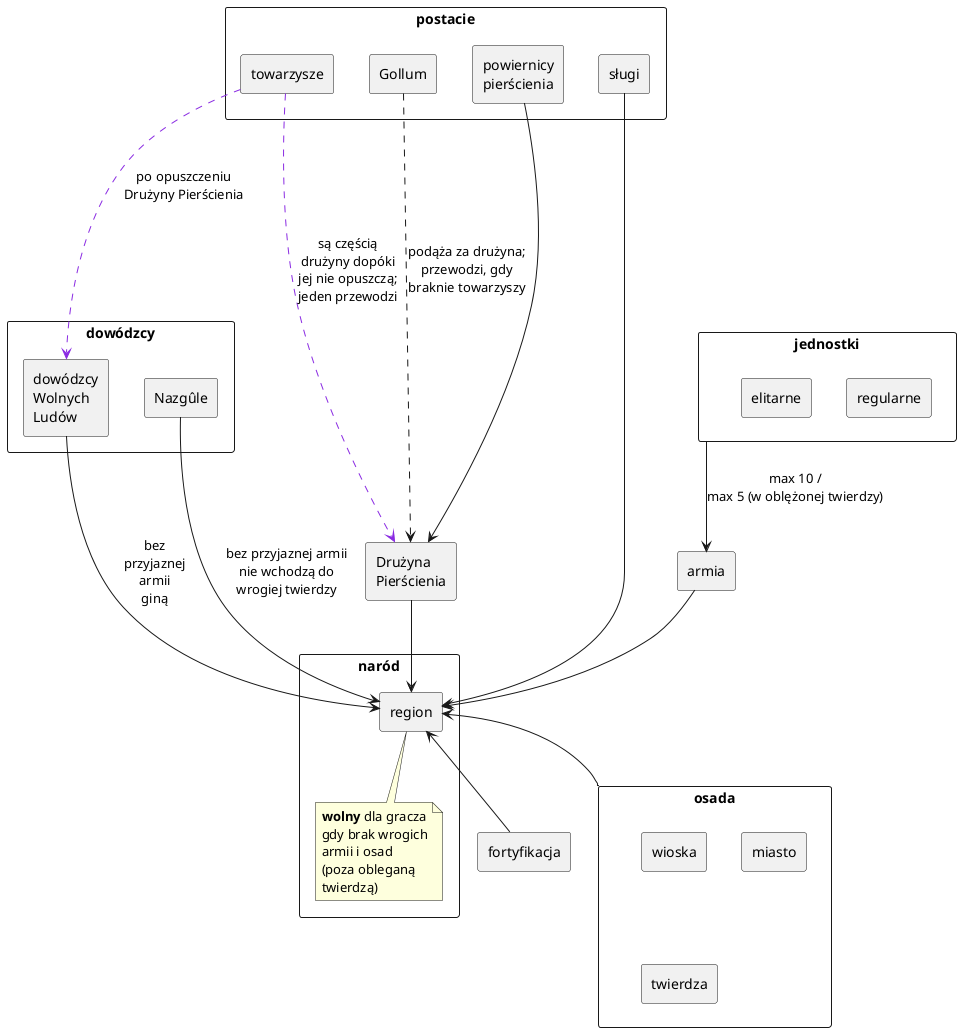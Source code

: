 @startuml
rectangle postacie {
  rectangle towarzysze
  rectangle powiernicy as "powiernicy\npierścienia"
  rectangle Gollum
  rectangle slugi as "sługi"
}
rectangle jednostki {
  rectangle regularne
  rectangle elitarne
}
rectangle dowodzcy as "dowódzcy" {
  rectangle Nazgule as "Nazgûle"
  rectangle dowodzcyWolnychLudow as "dowódzcy\nWolnych\nLudów"
}
rectangle druzyna as "Drużyna\nPierścienia"
rectangle armia
rectangle narod as "naród" {
  rectangle region
  note bottom of region: **wolny** dla gracza\ngdy brak wrogich\narmii i osad\n(poza obleganą\ntwierdzą)
}

towarzysze ..> dowodzcyWolnychLudow #BlueViolet: po opuszczeniu\nDrużyny Pierścienia
towarzysze ...> druzyna #BlueViolet: są częścią\ndrużyny dopóki\njej nie opuszczą;\njeden przewodzi
Gollum ....> druzyna: podąża za drużyna;\nprzewodzi, gdy\nbraknie towarzyszy
powiernicy ---> druzyna
slugi ----> region

Nazgule ---> region: bez przyjaznej armii\nnie wchodzą do\nwrogiej twierdzy
dowodzcyWolnychLudow ---> region: bez\nprzyjaznej\narmii\nginą
jednostki --> armia: "max 10 /\nmax 5 (w oblężonej twierdzy)"

armia --> region
druzyna --> region

rectangle osada {
  rectangle wioska
  rectangle miasto
  rectangle twierdza
}
rectangle fortyfikacja

region <-- osada
region <-- fortyfikacja

@enduml
